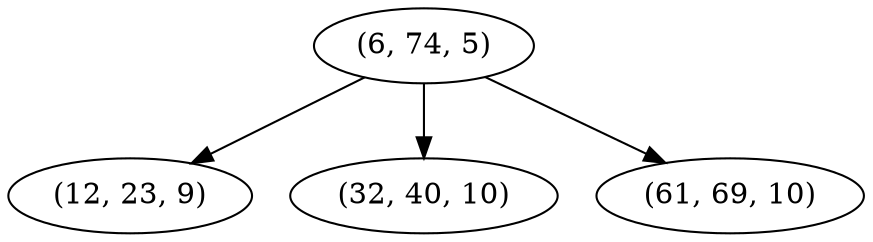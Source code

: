 digraph tree {
    "(6, 74, 5)";
    "(12, 23, 9)";
    "(32, 40, 10)";
    "(61, 69, 10)";
    "(6, 74, 5)" -> "(12, 23, 9)";
    "(6, 74, 5)" -> "(32, 40, 10)";
    "(6, 74, 5)" -> "(61, 69, 10)";
}
